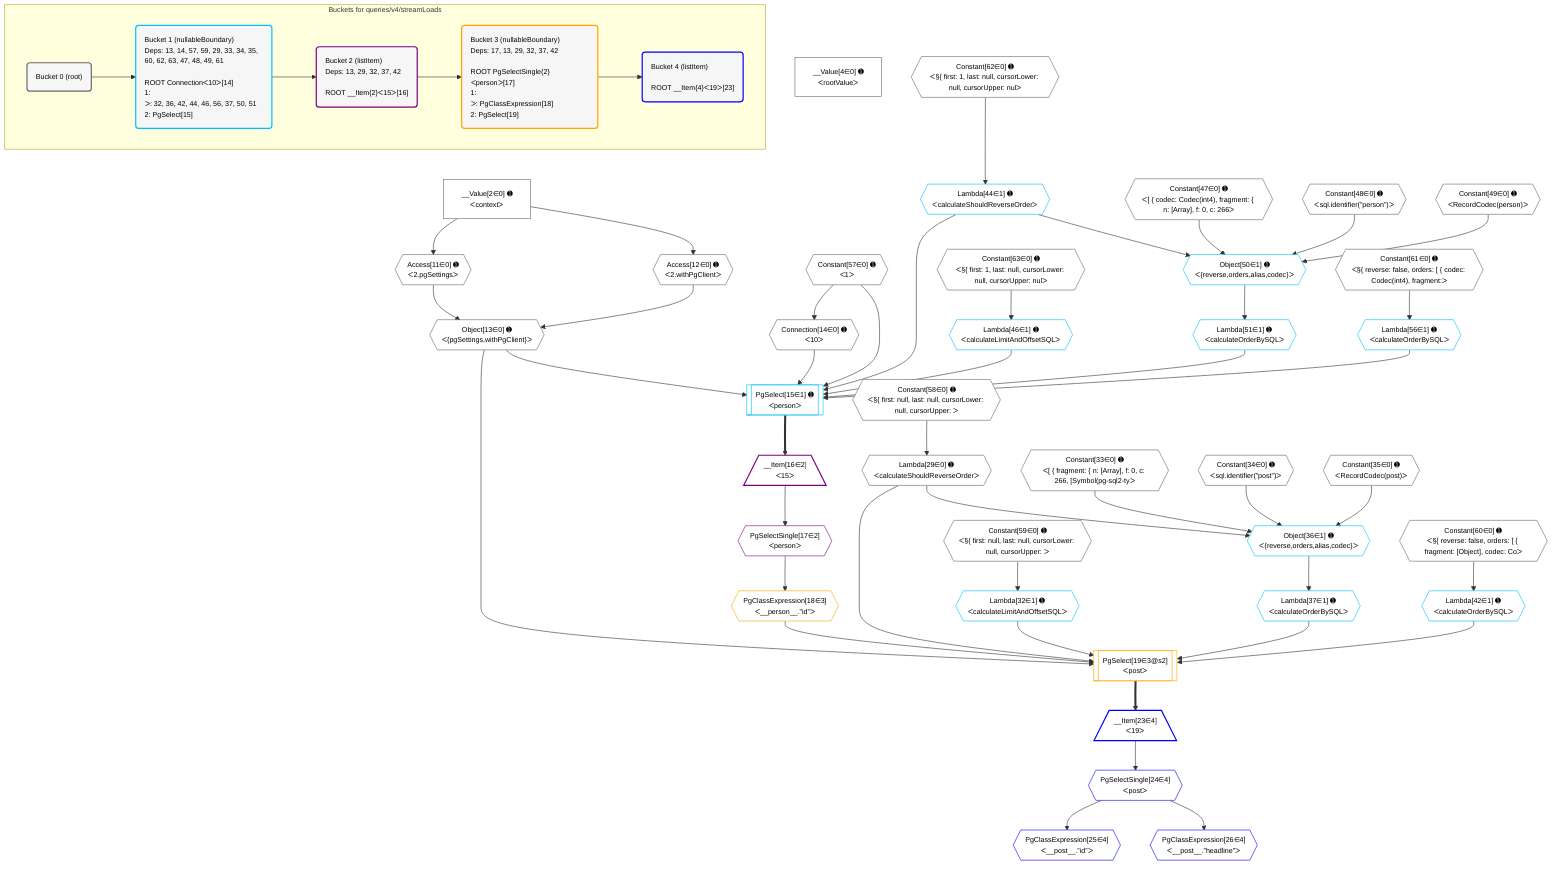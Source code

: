 %%{init: {'themeVariables': { 'fontSize': '12px'}}}%%
graph TD
    classDef path fill:#eee,stroke:#000,color:#000
    classDef plan fill:#fff,stroke-width:1px,color:#000
    classDef itemplan fill:#fff,stroke-width:2px,color:#000
    classDef unbatchedplan fill:#dff,stroke-width:1px,color:#000
    classDef sideeffectplan fill:#fcc,stroke-width:2px,color:#000
    classDef bucket fill:#f6f6f6,color:#000,stroke-width:2px,text-align:left


    %% plan dependencies
    Object13{{"Object[13∈0] ➊<br />ᐸ{pgSettings,withPgClient}ᐳ"}}:::plan
    Access11{{"Access[11∈0] ➊<br />ᐸ2.pgSettingsᐳ"}}:::plan
    Access12{{"Access[12∈0] ➊<br />ᐸ2.withPgClientᐳ"}}:::plan
    Access11 & Access12 --> Object13
    __Value2["__Value[2∈0] ➊<br />ᐸcontextᐳ"]:::plan
    __Value2 --> Access11
    __Value2 --> Access12
    Connection14{{"Connection[14∈0] ➊<br />ᐸ10ᐳ"}}:::plan
    Constant57{{"Constant[57∈0] ➊<br />ᐸ1ᐳ"}}:::plan
    Constant57 --> Connection14
    Lambda29{{"Lambda[29∈0] ➊<br />ᐸcalculateShouldReverseOrderᐳ"}}:::plan
    Constant58{{"Constant[58∈0] ➊<br />ᐸ§{ first: null, last: null, cursorLower: null, cursorUpper: ᐳ"}}:::plan
    Constant58 --> Lambda29
    __Value4["__Value[4∈0] ➊<br />ᐸrootValueᐳ"]:::plan
    Constant33{{"Constant[33∈0] ➊<br />ᐸ[ { fragment: { n: [Array], f: 0, c: 266, [Symbol(pg-sql2-tyᐳ"}}:::plan
    Constant34{{"Constant[34∈0] ➊<br />ᐸsql.identifier(”post”)ᐳ"}}:::plan
    Constant35{{"Constant[35∈0] ➊<br />ᐸRecordCodec(post)ᐳ"}}:::plan
    Constant47{{"Constant[47∈0] ➊<br />ᐸ[ { codec: Codec(int4), fragment: { n: [Array], f: 0, c: 266ᐳ"}}:::plan
    Constant48{{"Constant[48∈0] ➊<br />ᐸsql.identifier(”person”)ᐳ"}}:::plan
    Constant49{{"Constant[49∈0] ➊<br />ᐸRecordCodec(person)ᐳ"}}:::plan
    Constant59{{"Constant[59∈0] ➊<br />ᐸ§{ first: null, last: null, cursorLower: null, cursorUpper: ᐳ"}}:::plan
    Constant60{{"Constant[60∈0] ➊<br />ᐸ§{ reverse: false, orders: [ { fragment: [Object], codec: Coᐳ"}}:::plan
    Constant61{{"Constant[61∈0] ➊<br />ᐸ§{ reverse: false, orders: [ { codec: Codec(int4), fragment:ᐳ"}}:::plan
    Constant62{{"Constant[62∈0] ➊<br />ᐸ§{ first: 1, last: null, cursorLower: null, cursorUpper: nulᐳ"}}:::plan
    Constant63{{"Constant[63∈0] ➊<br />ᐸ§{ first: 1, last: null, cursorLower: null, cursorUpper: nulᐳ"}}:::plan
    PgSelect15[["PgSelect[15∈1] ➊<br />ᐸpersonᐳ"]]:::plan
    Lambda44{{"Lambda[44∈1] ➊<br />ᐸcalculateShouldReverseOrderᐳ"}}:::plan
    Lambda46{{"Lambda[46∈1] ➊<br />ᐸcalculateLimitAndOffsetSQLᐳ"}}:::plan
    Lambda51{{"Lambda[51∈1] ➊<br />ᐸcalculateOrderBySQLᐳ"}}:::plan
    Lambda56{{"Lambda[56∈1] ➊<br />ᐸcalculateOrderBySQLᐳ"}}:::plan
    Object13 & Connection14 & Constant57 & Lambda44 & Lambda46 & Lambda51 & Lambda56 --> PgSelect15
    Object36{{"Object[36∈1] ➊<br />ᐸ{reverse,orders,alias,codec}ᐳ"}}:::plan
    Lambda29 & Constant33 & Constant34 & Constant35 --> Object36
    Object50{{"Object[50∈1] ➊<br />ᐸ{reverse,orders,alias,codec}ᐳ"}}:::plan
    Lambda44 & Constant47 & Constant48 & Constant49 --> Object50
    Lambda32{{"Lambda[32∈1] ➊<br />ᐸcalculateLimitAndOffsetSQLᐳ"}}:::plan
    Constant59 --> Lambda32
    Lambda37{{"Lambda[37∈1] ➊<br />ᐸcalculateOrderBySQLᐳ"}}:::plan
    Object36 --> Lambda37
    Lambda42{{"Lambda[42∈1] ➊<br />ᐸcalculateOrderBySQLᐳ"}}:::plan
    Constant60 --> Lambda42
    Constant62 --> Lambda44
    Constant63 --> Lambda46
    Object50 --> Lambda51
    Constant61 --> Lambda56
    __Item16[/"__Item[16∈2]<br />ᐸ15ᐳ"\]:::itemplan
    PgSelect15 ==> __Item16
    PgSelectSingle17{{"PgSelectSingle[17∈2]<br />ᐸpersonᐳ"}}:::plan
    __Item16 --> PgSelectSingle17
    PgSelect19[["PgSelect[19∈3@s2]<br />ᐸpostᐳ"]]:::plan
    PgClassExpression18{{"PgClassExpression[18∈3]<br />ᐸ__person__.”id”ᐳ"}}:::plan
    Object13 & PgClassExpression18 & Lambda29 & Lambda32 & Lambda37 & Lambda42 --> PgSelect19
    PgSelectSingle17 --> PgClassExpression18
    __Item23[/"__Item[23∈4]<br />ᐸ19ᐳ"\]:::itemplan
    PgSelect19 ==> __Item23
    PgSelectSingle24{{"PgSelectSingle[24∈4]<br />ᐸpostᐳ"}}:::plan
    __Item23 --> PgSelectSingle24
    PgClassExpression25{{"PgClassExpression[25∈4]<br />ᐸ__post__.”id”ᐳ"}}:::plan
    PgSelectSingle24 --> PgClassExpression25
    PgClassExpression26{{"PgClassExpression[26∈4]<br />ᐸ__post__.”headline”ᐳ"}}:::plan
    PgSelectSingle24 --> PgClassExpression26

    %% define steps

    subgraph "Buckets for queries/v4/streamLoads"
    Bucket0("Bucket 0 (root)"):::bucket
    classDef bucket0 stroke:#696969
    class Bucket0,__Value2,__Value4,Access11,Access12,Object13,Connection14,Lambda29,Constant33,Constant34,Constant35,Constant47,Constant48,Constant49,Constant57,Constant58,Constant59,Constant60,Constant61,Constant62,Constant63 bucket0
    Bucket1("Bucket 1 (nullableBoundary)<br />Deps: 13, 14, 57, 59, 29, 33, 34, 35, 60, 62, 63, 47, 48, 49, 61<br /><br />ROOT Connectionᐸ10ᐳ[14]<br />1: <br />ᐳ: 32, 36, 42, 44, 46, 56, 37, 50, 51<br />2: PgSelect[15]"):::bucket
    classDef bucket1 stroke:#00bfff
    class Bucket1,PgSelect15,Lambda32,Object36,Lambda37,Lambda42,Lambda44,Lambda46,Object50,Lambda51,Lambda56 bucket1
    Bucket2("Bucket 2 (listItem)<br />Deps: 13, 29, 32, 37, 42<br /><br />ROOT __Item{2}ᐸ15ᐳ[16]"):::bucket
    classDef bucket2 stroke:#7f007f
    class Bucket2,__Item16,PgSelectSingle17 bucket2
    Bucket3("Bucket 3 (nullableBoundary)<br />Deps: 17, 13, 29, 32, 37, 42<br /><br />ROOT PgSelectSingle{2}ᐸpersonᐳ[17]<br />1: <br />ᐳ: PgClassExpression[18]<br />2: PgSelect[19]"):::bucket
    classDef bucket3 stroke:#ffa500
    class Bucket3,PgClassExpression18,PgSelect19 bucket3
    Bucket4("Bucket 4 (listItem)<br /><br />ROOT __Item{4}ᐸ19ᐳ[23]"):::bucket
    classDef bucket4 stroke:#0000ff
    class Bucket4,__Item23,PgSelectSingle24,PgClassExpression25,PgClassExpression26 bucket4
    Bucket0 --> Bucket1
    Bucket1 --> Bucket2
    Bucket2 --> Bucket3
    Bucket3 --> Bucket4
    end